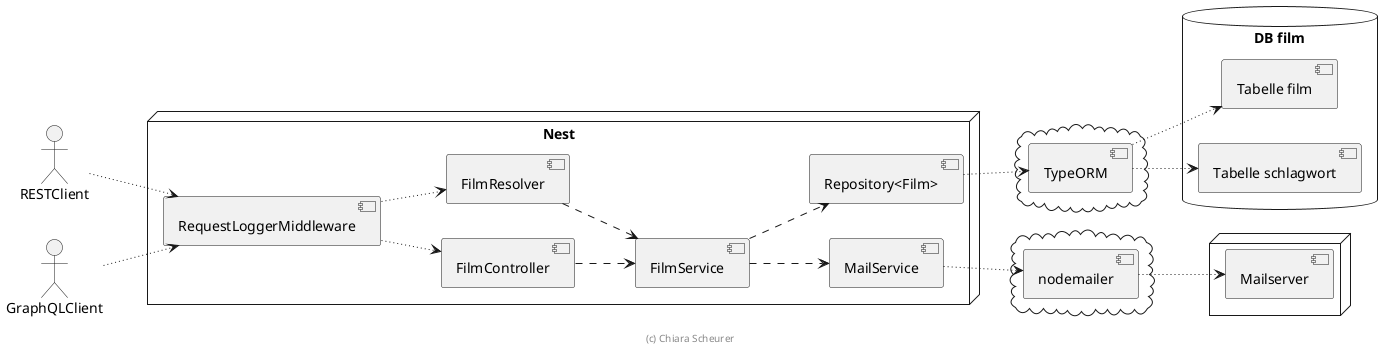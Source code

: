 @startuml Komponenten

left to right direction

actor RESTClient
actor GraphQLClient

node "Nest" {
  [RequestLoggerMiddleware]

  [FilmController]
  [FilmResolver]

  [FilmService]

  [Repository<Film>]

  [MailService]
}


cloud {
    [TypeORM]
}

cloud {
    [nodemailer]
}

database "DB film" {
    [Tabelle film]
    [Tabelle schlagwort]
}

node {
    [Mailserver]
}

RESTClient ~~> [RequestLoggerMiddleware]
GraphQLClient ~~> [RequestLoggerMiddleware]

[RequestLoggerMiddleware] ~~> [FilmController]
[RequestLoggerMiddleware] ~~> [FilmResolver]

[FilmController] ..> [FilmService]
[FilmResolver] ..> [FilmService]
[FilmService] ..> [Repository<Film>]

[Repository<Film>] ~~> [TypeORM]
[TypeORM] ~~> [Tabelle film]
[TypeORM] ~~> [Tabelle schlagwort]

[FilmService] ..> [MailService]
[MailService] ~~> [nodemailer]
[nodemailer] ~~> [Mailserver]

footer (c) Chiara Scheurer

@enduml